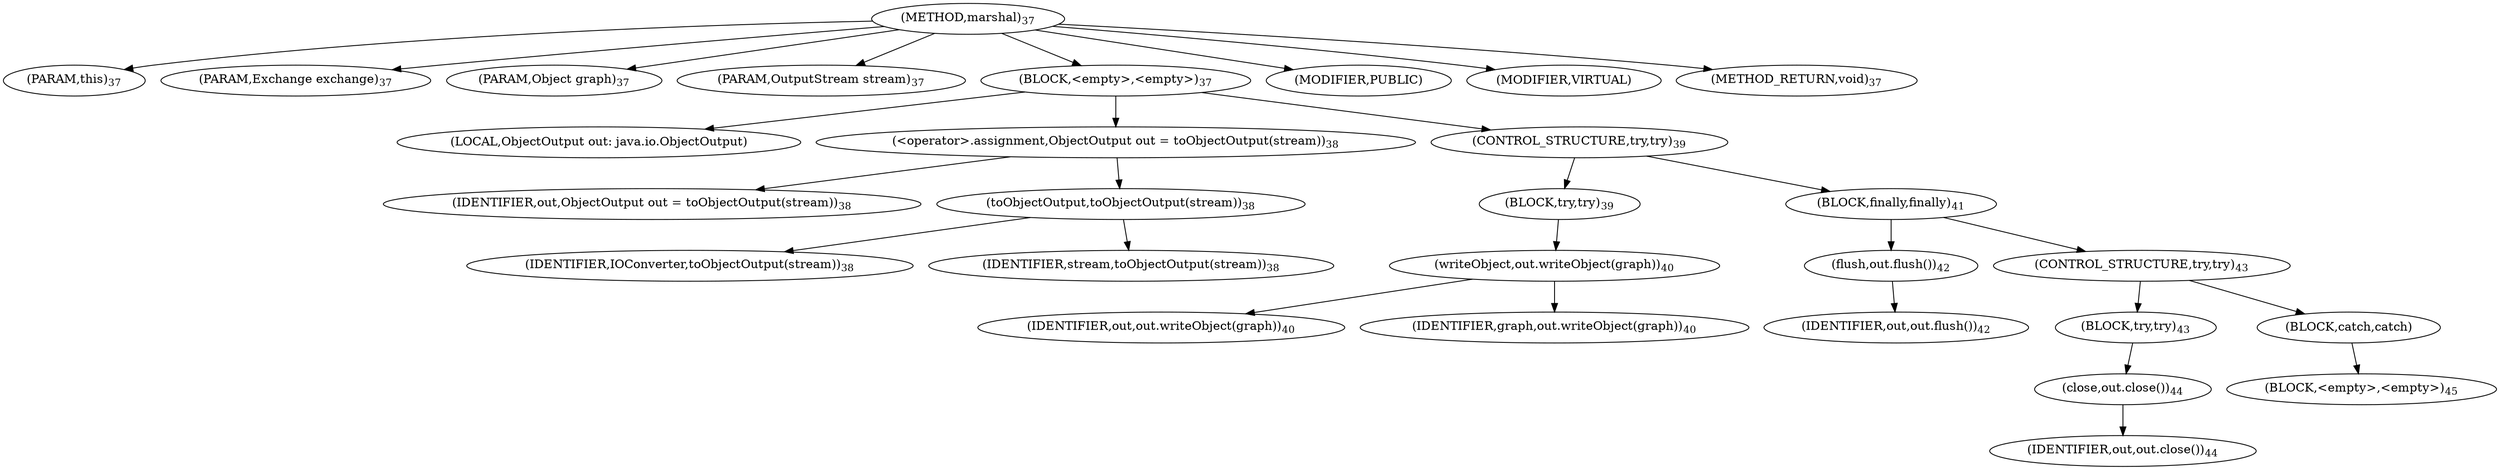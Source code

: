 digraph "marshal" {  
"20" [label = <(METHOD,marshal)<SUB>37</SUB>> ]
"21" [label = <(PARAM,this)<SUB>37</SUB>> ]
"22" [label = <(PARAM,Exchange exchange)<SUB>37</SUB>> ]
"23" [label = <(PARAM,Object graph)<SUB>37</SUB>> ]
"24" [label = <(PARAM,OutputStream stream)<SUB>37</SUB>> ]
"25" [label = <(BLOCK,&lt;empty&gt;,&lt;empty&gt;)<SUB>37</SUB>> ]
"26" [label = <(LOCAL,ObjectOutput out: java.io.ObjectOutput)> ]
"27" [label = <(&lt;operator&gt;.assignment,ObjectOutput out = toObjectOutput(stream))<SUB>38</SUB>> ]
"28" [label = <(IDENTIFIER,out,ObjectOutput out = toObjectOutput(stream))<SUB>38</SUB>> ]
"29" [label = <(toObjectOutput,toObjectOutput(stream))<SUB>38</SUB>> ]
"30" [label = <(IDENTIFIER,IOConverter,toObjectOutput(stream))<SUB>38</SUB>> ]
"31" [label = <(IDENTIFIER,stream,toObjectOutput(stream))<SUB>38</SUB>> ]
"32" [label = <(CONTROL_STRUCTURE,try,try)<SUB>39</SUB>> ]
"33" [label = <(BLOCK,try,try)<SUB>39</SUB>> ]
"34" [label = <(writeObject,out.writeObject(graph))<SUB>40</SUB>> ]
"35" [label = <(IDENTIFIER,out,out.writeObject(graph))<SUB>40</SUB>> ]
"36" [label = <(IDENTIFIER,graph,out.writeObject(graph))<SUB>40</SUB>> ]
"37" [label = <(BLOCK,finally,finally)<SUB>41</SUB>> ]
"38" [label = <(flush,out.flush())<SUB>42</SUB>> ]
"39" [label = <(IDENTIFIER,out,out.flush())<SUB>42</SUB>> ]
"40" [label = <(CONTROL_STRUCTURE,try,try)<SUB>43</SUB>> ]
"41" [label = <(BLOCK,try,try)<SUB>43</SUB>> ]
"42" [label = <(close,out.close())<SUB>44</SUB>> ]
"43" [label = <(IDENTIFIER,out,out.close())<SUB>44</SUB>> ]
"44" [label = <(BLOCK,catch,catch)> ]
"45" [label = <(BLOCK,&lt;empty&gt;,&lt;empty&gt;)<SUB>45</SUB>> ]
"46" [label = <(MODIFIER,PUBLIC)> ]
"47" [label = <(MODIFIER,VIRTUAL)> ]
"48" [label = <(METHOD_RETURN,void)<SUB>37</SUB>> ]
  "20" -> "21" 
  "20" -> "22" 
  "20" -> "23" 
  "20" -> "24" 
  "20" -> "25" 
  "20" -> "46" 
  "20" -> "47" 
  "20" -> "48" 
  "25" -> "26" 
  "25" -> "27" 
  "25" -> "32" 
  "27" -> "28" 
  "27" -> "29" 
  "29" -> "30" 
  "29" -> "31" 
  "32" -> "33" 
  "32" -> "37" 
  "33" -> "34" 
  "34" -> "35" 
  "34" -> "36" 
  "37" -> "38" 
  "37" -> "40" 
  "38" -> "39" 
  "40" -> "41" 
  "40" -> "44" 
  "41" -> "42" 
  "42" -> "43" 
  "44" -> "45" 
}
